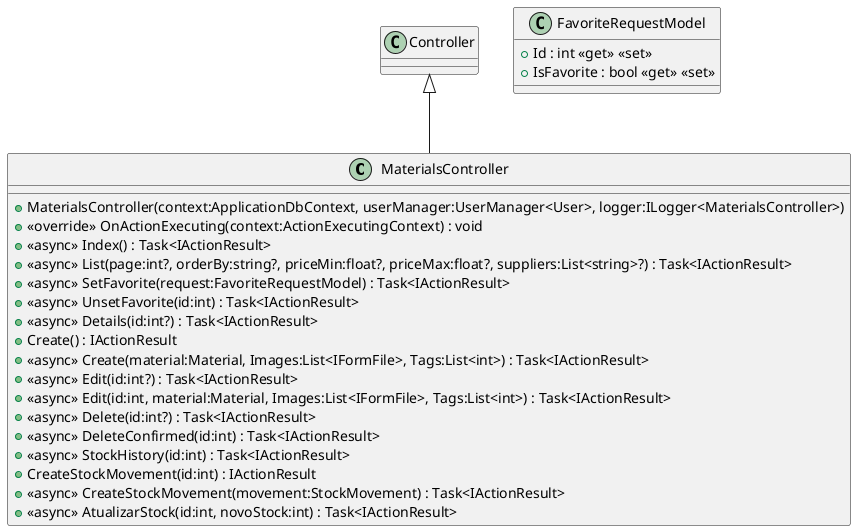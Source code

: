@startuml
class MaterialsController {
    + MaterialsController(context:ApplicationDbContext, userManager:UserManager<User>, logger:ILogger<MaterialsController>)
    + <<override>> OnActionExecuting(context:ActionExecutingContext) : void
    + <<async>> Index() : Task<IActionResult>
    + <<async>> List(page:int?, orderBy:string?, priceMin:float?, priceMax:float?, suppliers:List<string>?) : Task<IActionResult>
    + <<async>> SetFavorite(request:FavoriteRequestModel) : Task<IActionResult>
    + <<async>> UnsetFavorite(id:int) : Task<IActionResult>
    + <<async>> Details(id:int?) : Task<IActionResult>
    + Create() : IActionResult
    + <<async>> Create(material:Material, Images:List<IFormFile>, Tags:List<int>) : Task<IActionResult>
    + <<async>> Edit(id:int?) : Task<IActionResult>
    + <<async>> Edit(id:int, material:Material, Images:List<IFormFile>, Tags:List<int>) : Task<IActionResult>
    + <<async>> Delete(id:int?) : Task<IActionResult>
    + <<async>> DeleteConfirmed(id:int) : Task<IActionResult>
    + <<async>> StockHistory(id:int) : Task<IActionResult>
    + CreateStockMovement(id:int) : IActionResult
    + <<async>> CreateStockMovement(movement:StockMovement) : Task<IActionResult>
    + <<async>> AtualizarStock(id:int, novoStock:int) : Task<IActionResult>
}
class FavoriteRequestModel {
    + Id : int <<get>> <<set>>
    + IsFavorite : bool <<get>> <<set>>
}
Controller <|-- MaterialsController
@enduml
